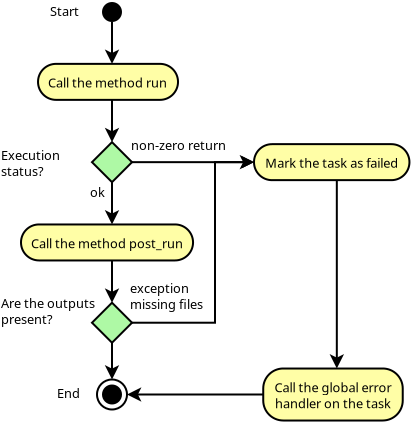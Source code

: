<?xml version="1.0" encoding="UTF-8"?>
<dia:diagram xmlns:dia="http://www.lysator.liu.se/~alla/dia/">
  <dia:layer name="Fondo" visible="true" active="true">
	<dia:object type="UML - State Term" version="0" id="O0">
	  <dia:attribute name="obj_pos">
		<dia:point val="14.95,1.45"/>
	  </dia:attribute>
	  <dia:attribute name="obj_bb">
		<dia:rectangle val="14.9,1.4;16,2.5"/>
	  </dia:attribute>
	  <dia:attribute name="meta">
		<dia:composite type="dict"/>
	  </dia:attribute>
	  <dia:attribute name="elem_corner">
		<dia:point val="14.95,1.45"/>
	  </dia:attribute>
	  <dia:attribute name="elem_width">
		<dia:real val="1"/>
	  </dia:attribute>
	  <dia:attribute name="elem_height">
		<dia:real val="1"/>
	  </dia:attribute>
	  <dia:attribute name="line_colour">
		<dia:color val="#000000"/>
	  </dia:attribute>
	  <dia:attribute name="fill_colour">
		<dia:color val="#ffffff"/>
	  </dia:attribute>
	  <dia:attribute name="is_final">
		<dia:boolean val="false"/>
	  </dia:attribute>
	</dia:object>
	<dia:object type="UML - State Term" version="0" id="O1">
	  <dia:attribute name="obj_pos">
		<dia:point val="14.7,20.325"/>
	  </dia:attribute>
	  <dia:attribute name="obj_bb">
		<dia:rectangle val="14.65,20.275;16.25,21.875"/>
	  </dia:attribute>
	  <dia:attribute name="meta">
		<dia:composite type="dict"/>
	  </dia:attribute>
	  <dia:attribute name="elem_corner">
		<dia:point val="14.7,20.325"/>
	  </dia:attribute>
	  <dia:attribute name="elem_width">
		<dia:real val="1.5"/>
	  </dia:attribute>
	  <dia:attribute name="elem_height">
		<dia:real val="1.5"/>
	  </dia:attribute>
	  <dia:attribute name="line_colour">
		<dia:color val="#000000"/>
	  </dia:attribute>
	  <dia:attribute name="fill_colour">
		<dia:color val="#ffffff"/>
	  </dia:attribute>
	  <dia:attribute name="is_final">
		<dia:boolean val="true"/>
	  </dia:attribute>
	</dia:object>
	<dia:object type="UML - Activity" version="0" id="O2">
	  <dia:attribute name="obj_pos">
		<dia:point val="11.751,4.543"/>
	  </dia:attribute>
	  <dia:attribute name="obj_bb">
		<dia:rectangle val="11.701,4.493;19.199,6.393"/>
	  </dia:attribute>
	  <dia:attribute name="meta">
		<dia:composite type="dict"/>
	  </dia:attribute>
	  <dia:attribute name="elem_corner">
		<dia:point val="11.751,4.543"/>
	  </dia:attribute>
	  <dia:attribute name="elem_width">
		<dia:real val="7.397"/>
	  </dia:attribute>
	  <dia:attribute name="elem_height">
		<dia:real val="1.8"/>
	  </dia:attribute>
	  <dia:attribute name="line_colour">
		<dia:color val="#000000"/>
	  </dia:attribute>
	  <dia:attribute name="fill_colour">
		<dia:color val="#fffea6"/>
	  </dia:attribute>
	  <dia:attribute name="text">
		<dia:composite type="text">
		  <dia:attribute name="string">
			<dia:string>#Call the method run#</dia:string>
		  </dia:attribute>
		  <dia:attribute name="font">
			<dia:font family="sans" style="0" name="Helvetica"/>
		  </dia:attribute>
		  <dia:attribute name="height">
			<dia:real val="0.8"/>
		  </dia:attribute>
		  <dia:attribute name="pos">
			<dia:point val="15.45,5.638"/>
		  </dia:attribute>
		  <dia:attribute name="color">
			<dia:color val="#000000"/>
		  </dia:attribute>
		  <dia:attribute name="alignment">
			<dia:enum val="1"/>
		  </dia:attribute>
		</dia:composite>
	  </dia:attribute>
	</dia:object>
	<dia:object type="UML - Branch" version="0" id="O3">
	  <dia:attribute name="obj_pos">
		<dia:point val="14.45,8.458"/>
	  </dia:attribute>
	  <dia:attribute name="obj_bb">
		<dia:rectangle val="14.379,8.387;16.521,10.528"/>
	  </dia:attribute>
	  <dia:attribute name="meta">
		<dia:composite type="dict"/>
	  </dia:attribute>
	  <dia:attribute name="elem_corner">
		<dia:point val="14.45,8.458"/>
	  </dia:attribute>
	  <dia:attribute name="elem_width">
		<dia:real val="2"/>
	  </dia:attribute>
	  <dia:attribute name="elem_height">
		<dia:real val="2"/>
	  </dia:attribute>
	  <dia:attribute name="line_colour">
		<dia:color val="#000000"/>
	  </dia:attribute>
	  <dia:attribute name="fill_colour">
		<dia:color val="#aef9a5"/>
	  </dia:attribute>
	</dia:object>
	<dia:object type="UML - Activity" version="0" id="O4">
	  <dia:attribute name="obj_pos">
		<dia:point val="22.55,8.558"/>
	  </dia:attribute>
	  <dia:attribute name="obj_bb">
		<dia:rectangle val="22.5,8.508;30.883,10.408"/>
	  </dia:attribute>
	  <dia:attribute name="meta">
		<dia:composite type="dict"/>
	  </dia:attribute>
	  <dia:attribute name="elem_corner">
		<dia:point val="22.55,8.558"/>
	  </dia:attribute>
	  <dia:attribute name="elem_width">
		<dia:real val="8.283"/>
	  </dia:attribute>
	  <dia:attribute name="elem_height">
		<dia:real val="1.8"/>
	  </dia:attribute>
	  <dia:attribute name="line_colour">
		<dia:color val="#000000"/>
	  </dia:attribute>
	  <dia:attribute name="fill_colour">
		<dia:color val="#fffea6"/>
	  </dia:attribute>
	  <dia:attribute name="text">
		<dia:composite type="text">
		  <dia:attribute name="string">
			<dia:string>#Mark the task as failed#</dia:string>
		  </dia:attribute>
		  <dia:attribute name="font">
			<dia:font family="sans" style="0" name="Helvetica"/>
		  </dia:attribute>
		  <dia:attribute name="height">
			<dia:real val="0.8"/>
		  </dia:attribute>
		  <dia:attribute name="pos">
			<dia:point val="26.691,9.653"/>
		  </dia:attribute>
		  <dia:attribute name="color">
			<dia:color val="#000000"/>
		  </dia:attribute>
		  <dia:attribute name="alignment">
			<dia:enum val="1"/>
		  </dia:attribute>
		</dia:composite>
	  </dia:attribute>
	</dia:object>
	<dia:object type="UML - Activity" version="0" id="O5">
	  <dia:attribute name="obj_pos">
		<dia:point val="23.012,19.775"/>
	  </dia:attribute>
	  <dia:attribute name="obj_bb">
		<dia:rectangle val="22.962,19.725;30.42,22.425"/>
	  </dia:attribute>
	  <dia:attribute name="meta">
		<dia:composite type="dict"/>
	  </dia:attribute>
	  <dia:attribute name="elem_corner">
		<dia:point val="23.012,19.775"/>
	  </dia:attribute>
	  <dia:attribute name="elem_width">
		<dia:real val="7.357"/>
	  </dia:attribute>
	  <dia:attribute name="elem_height">
		<dia:real val="2.6"/>
	  </dia:attribute>
	  <dia:attribute name="line_colour">
		<dia:color val="#000000"/>
	  </dia:attribute>
	  <dia:attribute name="fill_colour">
		<dia:color val="#fffea6"/>
	  </dia:attribute>
	  <dia:attribute name="text">
		<dia:composite type="text">
		  <dia:attribute name="string">
			<dia:string>#Call the global error
handler on the task#</dia:string>
		  </dia:attribute>
		  <dia:attribute name="font">
			<dia:font family="sans" style="0" name="Helvetica"/>
		  </dia:attribute>
		  <dia:attribute name="height">
			<dia:real val="0.8"/>
		  </dia:attribute>
		  <dia:attribute name="pos">
			<dia:point val="26.691,20.87"/>
		  </dia:attribute>
		  <dia:attribute name="color">
			<dia:color val="#000000"/>
		  </dia:attribute>
		  <dia:attribute name="alignment">
			<dia:enum val="1"/>
		  </dia:attribute>
		</dia:composite>
	  </dia:attribute>
	</dia:object>
	<dia:object type="UML - Activity" version="0" id="O6">
	  <dia:attribute name="obj_pos">
		<dia:point val="10.9,12.572"/>
	  </dia:attribute>
	  <dia:attribute name="obj_bb">
		<dia:rectangle val="10.85,12.522;20.05,14.422"/>
	  </dia:attribute>
	  <dia:attribute name="meta">
		<dia:composite type="dict"/>
	  </dia:attribute>
	  <dia:attribute name="elem_corner">
		<dia:point val="10.9,12.572"/>
	  </dia:attribute>
	  <dia:attribute name="elem_width">
		<dia:real val="9.1"/>
	  </dia:attribute>
	  <dia:attribute name="elem_height">
		<dia:real val="1.8"/>
	  </dia:attribute>
	  <dia:attribute name="line_colour">
		<dia:color val="#000000"/>
	  </dia:attribute>
	  <dia:attribute name="fill_colour">
		<dia:color val="#fffea6"/>
	  </dia:attribute>
	  <dia:attribute name="text">
		<dia:composite type="text">
		  <dia:attribute name="string">
			<dia:string>#Call the method post_run#</dia:string>
		  </dia:attribute>
		  <dia:attribute name="font">
			<dia:font family="sans" style="0" name="Helvetica"/>
		  </dia:attribute>
		  <dia:attribute name="height">
			<dia:real val="0.8"/>
		  </dia:attribute>
		  <dia:attribute name="pos">
			<dia:point val="15.45,13.667"/>
		  </dia:attribute>
		  <dia:attribute name="color">
			<dia:color val="#000000"/>
		  </dia:attribute>
		  <dia:attribute name="alignment">
			<dia:enum val="1"/>
		  </dia:attribute>
		</dia:composite>
	  </dia:attribute>
	</dia:object>
	<dia:object type="UML - Branch" version="0" id="O7">
	  <dia:attribute name="obj_pos">
		<dia:point val="14.45,16.486"/>
	  </dia:attribute>
	  <dia:attribute name="obj_bb">
		<dia:rectangle val="14.379,16.415;16.521,18.557"/>
	  </dia:attribute>
	  <dia:attribute name="meta">
		<dia:composite type="dict"/>
	  </dia:attribute>
	  <dia:attribute name="elem_corner">
		<dia:point val="14.45,16.486"/>
	  </dia:attribute>
	  <dia:attribute name="elem_width">
		<dia:real val="2"/>
	  </dia:attribute>
	  <dia:attribute name="elem_height">
		<dia:real val="2"/>
	  </dia:attribute>
	  <dia:attribute name="line_colour">
		<dia:color val="#000000"/>
	  </dia:attribute>
	  <dia:attribute name="fill_colour">
		<dia:color val="#aef9a5"/>
	  </dia:attribute>
	</dia:object>
	<dia:object type="UML - Transition" version="2" id="O8">
	  <dia:attribute name="obj_pos">
		<dia:point val="16.45,17.486"/>
	  </dia:attribute>
	  <dia:attribute name="obj_bb">
		<dia:rectangle val="16.4,8.958;22.6,17.986"/>
	  </dia:attribute>
	  <dia:attribute name="meta">
		<dia:composite type="dict"/>
	  </dia:attribute>
	  <dia:attribute name="orth_points">
		<dia:point val="16.45,17.486"/>
		<dia:point val="20.6,17.486"/>
		<dia:point val="20.6,9.458"/>
		<dia:point val="22.55,9.458"/>
	  </dia:attribute>
	  <dia:attribute name="orth_orient">
		<dia:enum val="0"/>
		<dia:enum val="1"/>
		<dia:enum val="0"/>
	  </dia:attribute>
	  <dia:attribute name="orth_autoroute">
		<dia:boolean val="false"/>
	  </dia:attribute>
	  <dia:attribute name="text_colour">
		<dia:color val="#000000"/>
	  </dia:attribute>
	  <dia:attribute name="line_colour">
		<dia:color val="#000000"/>
	  </dia:attribute>
	  <dia:attribute name="trigger">
		<dia:string>##</dia:string>
	  </dia:attribute>
	  <dia:attribute name="action">
		<dia:string>##</dia:string>
	  </dia:attribute>
	  <dia:attribute name="guard">
		<dia:string>##</dia:string>
	  </dia:attribute>
	  <dia:attribute name="trigger_text_pos">
		<dia:point val="16.7,16.347"/>
	  </dia:attribute>
	  <dia:attribute name="guard_text_pos">
		<dia:point val="16.7,17.347"/>
	  </dia:attribute>
	  <dia:attribute name="direction_inverted">
		<dia:boolean val="false"/>
	  </dia:attribute>
	  <dia:connections>
		<dia:connection handle="0" to="O7" connection="2"/>
		<dia:connection handle="1" to="O4" connection="3"/>
	  </dia:connections>
	</dia:object>
	<dia:object type="Standard - Text" version="1" id="O9">
	  <dia:attribute name="obj_pos">
		<dia:point val="16.4,8.85"/>
	  </dia:attribute>
	  <dia:attribute name="obj_bb">
		<dia:rectangle val="16.4,8.255;21.36,9.002"/>
	  </dia:attribute>
	  <dia:attribute name="text">
		<dia:composite type="text">
		  <dia:attribute name="string">
			<dia:string>#non-zero return#</dia:string>
		  </dia:attribute>
		  <dia:attribute name="font">
			<dia:font family="sans" style="0" name="Helvetica"/>
		  </dia:attribute>
		  <dia:attribute name="height">
			<dia:real val="0.8"/>
		  </dia:attribute>
		  <dia:attribute name="pos">
			<dia:point val="16.4,8.85"/>
		  </dia:attribute>
		  <dia:attribute name="color">
			<dia:color val="#000000"/>
		  </dia:attribute>
		  <dia:attribute name="alignment">
			<dia:enum val="0"/>
		  </dia:attribute>
		</dia:composite>
	  </dia:attribute>
	  <dia:attribute name="valign">
		<dia:enum val="3"/>
	  </dia:attribute>
	</dia:object>
	<dia:object type="Standard - Text" version="1" id="O10">
	  <dia:attribute name="obj_pos">
		<dia:point val="16.35,16"/>
	  </dia:attribute>
	  <dia:attribute name="obj_bb">
		<dia:rectangle val="16.35,15.405;20.315,16.953"/>
	  </dia:attribute>
	  <dia:attribute name="text">
		<dia:composite type="text">
		  <dia:attribute name="string">
			<dia:string>#exception
missing files#</dia:string>
		  </dia:attribute>
		  <dia:attribute name="font">
			<dia:font family="sans" style="0" name="Helvetica"/>
		  </dia:attribute>
		  <dia:attribute name="height">
			<dia:real val="0.8"/>
		  </dia:attribute>
		  <dia:attribute name="pos">
			<dia:point val="16.35,16"/>
		  </dia:attribute>
		  <dia:attribute name="color">
			<dia:color val="#000000"/>
		  </dia:attribute>
		  <dia:attribute name="alignment">
			<dia:enum val="0"/>
		  </dia:attribute>
		</dia:composite>
	  </dia:attribute>
	  <dia:attribute name="valign">
		<dia:enum val="3"/>
	  </dia:attribute>
	</dia:object>
	<dia:object type="Standard - Line" version="0" id="O11">
	  <dia:attribute name="obj_pos">
		<dia:point val="15.45,2.45"/>
	  </dia:attribute>
	  <dia:attribute name="obj_bb">
		<dia:rectangle val="15.088,2.4;15.812,4.655"/>
	  </dia:attribute>
	  <dia:attribute name="conn_endpoints">
		<dia:point val="15.45,2.45"/>
		<dia:point val="15.45,4.543"/>
	  </dia:attribute>
	  <dia:attribute name="numcp">
		<dia:int val="1"/>
	  </dia:attribute>
	  <dia:attribute name="end_arrow">
		<dia:enum val="22"/>
	  </dia:attribute>
	  <dia:attribute name="end_arrow_length">
		<dia:real val="0.5"/>
	  </dia:attribute>
	  <dia:attribute name="end_arrow_width">
		<dia:real val="0.5"/>
	  </dia:attribute>
	  <dia:connections>
		<dia:connection handle="0" to="O0" connection="6"/>
		<dia:connection handle="1" to="O2" connection="1"/>
	  </dia:connections>
	</dia:object>
	<dia:object type="Standard - Line" version="0" id="O12">
	  <dia:attribute name="obj_pos">
		<dia:point val="15.45,6.343"/>
	  </dia:attribute>
	  <dia:attribute name="obj_bb">
		<dia:rectangle val="15.088,6.293;15.812,8.569"/>
	  </dia:attribute>
	  <dia:attribute name="conn_endpoints">
		<dia:point val="15.45,6.343"/>
		<dia:point val="15.45,8.458"/>
	  </dia:attribute>
	  <dia:attribute name="numcp">
		<dia:int val="1"/>
	  </dia:attribute>
	  <dia:attribute name="end_arrow">
		<dia:enum val="22"/>
	  </dia:attribute>
	  <dia:attribute name="end_arrow_length">
		<dia:real val="0.5"/>
	  </dia:attribute>
	  <dia:attribute name="end_arrow_width">
		<dia:real val="0.5"/>
	  </dia:attribute>
	  <dia:connections>
		<dia:connection handle="0" to="O2" connection="6"/>
		<dia:connection handle="1" to="O3" connection="1"/>
	  </dia:connections>
	</dia:object>
	<dia:object type="Standard - Line" version="0" id="O13">
	  <dia:attribute name="obj_pos">
		<dia:point val="15.45,10.458"/>
	  </dia:attribute>
	  <dia:attribute name="obj_bb">
		<dia:rectangle val="15.088,10.408;15.812,12.684"/>
	  </dia:attribute>
	  <dia:attribute name="conn_endpoints">
		<dia:point val="15.45,10.458"/>
		<dia:point val="15.45,12.572"/>
	  </dia:attribute>
	  <dia:attribute name="numcp">
		<dia:int val="1"/>
	  </dia:attribute>
	  <dia:attribute name="end_arrow">
		<dia:enum val="22"/>
	  </dia:attribute>
	  <dia:attribute name="end_arrow_length">
		<dia:real val="0.5"/>
	  </dia:attribute>
	  <dia:attribute name="end_arrow_width">
		<dia:real val="0.5"/>
	  </dia:attribute>
	  <dia:connections>
		<dia:connection handle="0" to="O3" connection="3"/>
		<dia:connection handle="1" to="O6" connection="1"/>
	  </dia:connections>
	</dia:object>
	<dia:object type="Standard - Line" version="0" id="O14">
	  <dia:attribute name="obj_pos">
		<dia:point val="15.45,14.372"/>
	  </dia:attribute>
	  <dia:attribute name="obj_bb">
		<dia:rectangle val="15.088,14.322;15.812,16.598"/>
	  </dia:attribute>
	  <dia:attribute name="conn_endpoints">
		<dia:point val="15.45,14.372"/>
		<dia:point val="15.45,16.486"/>
	  </dia:attribute>
	  <dia:attribute name="numcp">
		<dia:int val="1"/>
	  </dia:attribute>
	  <dia:attribute name="end_arrow">
		<dia:enum val="22"/>
	  </dia:attribute>
	  <dia:attribute name="end_arrow_length">
		<dia:real val="0.5"/>
	  </dia:attribute>
	  <dia:attribute name="end_arrow_width">
		<dia:real val="0.5"/>
	  </dia:attribute>
	  <dia:connections>
		<dia:connection handle="0" to="O6" connection="6"/>
		<dia:connection handle="1" to="O7" connection="1"/>
	  </dia:connections>
	</dia:object>
	<dia:object type="Standard - Line" version="0" id="O15">
	  <dia:attribute name="obj_pos">
		<dia:point val="15.45,18.486"/>
	  </dia:attribute>
	  <dia:attribute name="obj_bb">
		<dia:rectangle val="15.088,18.436;15.812,20.437"/>
	  </dia:attribute>
	  <dia:attribute name="conn_endpoints">
		<dia:point val="15.45,18.486"/>
		<dia:point val="15.45,20.325"/>
	  </dia:attribute>
	  <dia:attribute name="numcp">
		<dia:int val="1"/>
	  </dia:attribute>
	  <dia:attribute name="end_arrow">
		<dia:enum val="22"/>
	  </dia:attribute>
	  <dia:attribute name="end_arrow_length">
		<dia:real val="0.5"/>
	  </dia:attribute>
	  <dia:attribute name="end_arrow_width">
		<dia:real val="0.5"/>
	  </dia:attribute>
	  <dia:connections>
		<dia:connection handle="0" to="O7" connection="3"/>
		<dia:connection handle="1" to="O1" connection="1"/>
	  </dia:connections>
	</dia:object>
	<dia:object type="Standard - Line" version="0" id="O16">
	  <dia:attribute name="obj_pos">
		<dia:point val="16.45,9.458"/>
	  </dia:attribute>
	  <dia:attribute name="obj_bb">
		<dia:rectangle val="16.4,9.096;22.662,9.819"/>
	  </dia:attribute>
	  <dia:attribute name="conn_endpoints">
		<dia:point val="16.45,9.458"/>
		<dia:point val="22.55,9.458"/>
	  </dia:attribute>
	  <dia:attribute name="numcp">
		<dia:int val="1"/>
	  </dia:attribute>
	  <dia:attribute name="end_arrow">
		<dia:enum val="22"/>
	  </dia:attribute>
	  <dia:attribute name="end_arrow_length">
		<dia:real val="0.5"/>
	  </dia:attribute>
	  <dia:attribute name="end_arrow_width">
		<dia:real val="0.5"/>
	  </dia:attribute>
	  <dia:connections>
		<dia:connection handle="0" to="O3" connection="2"/>
		<dia:connection handle="1" to="O4" connection="3"/>
	  </dia:connections>
	</dia:object>
	<dia:object type="Standard - Line" version="0" id="O17">
	  <dia:attribute name="obj_pos">
		<dia:point val="26.691,10.358"/>
	  </dia:attribute>
	  <dia:attribute name="obj_bb">
		<dia:rectangle val="26.329,10.308;27.053,19.887"/>
	  </dia:attribute>
	  <dia:attribute name="conn_endpoints">
		<dia:point val="26.691,10.358"/>
		<dia:point val="26.691,19.775"/>
	  </dia:attribute>
	  <dia:attribute name="numcp">
		<dia:int val="1"/>
	  </dia:attribute>
	  <dia:attribute name="end_arrow">
		<dia:enum val="22"/>
	  </dia:attribute>
	  <dia:attribute name="end_arrow_length">
		<dia:real val="0.5"/>
	  </dia:attribute>
	  <dia:attribute name="end_arrow_width">
		<dia:real val="0.5"/>
	  </dia:attribute>
	  <dia:connections>
		<dia:connection handle="0" to="O4" connection="6"/>
		<dia:connection handle="1" to="O5" connection="1"/>
	  </dia:connections>
	</dia:object>
	<dia:object type="Standard - Line" version="0" id="O18">
	  <dia:attribute name="obj_pos">
		<dia:point val="23.012,21.075"/>
	  </dia:attribute>
	  <dia:attribute name="obj_bb">
		<dia:rectangle val="16.088,20.713;23.062,21.437"/>
	  </dia:attribute>
	  <dia:attribute name="conn_endpoints">
		<dia:point val="23.012,21.075"/>
		<dia:point val="16.2,21.075"/>
	  </dia:attribute>
	  <dia:attribute name="numcp">
		<dia:int val="1"/>
	  </dia:attribute>
	  <dia:attribute name="end_arrow">
		<dia:enum val="22"/>
	  </dia:attribute>
	  <dia:attribute name="end_arrow_length">
		<dia:real val="0.5"/>
	  </dia:attribute>
	  <dia:attribute name="end_arrow_width">
		<dia:real val="0.5"/>
	  </dia:attribute>
	  <dia:connections>
		<dia:connection handle="0" to="O5" connection="3"/>
		<dia:connection handle="1" to="O1" connection="4"/>
	  </dia:connections>
	</dia:object>
	<dia:object type="Standard - Text" version="1" id="O19">
	  <dia:attribute name="obj_pos">
		<dia:point val="9.9,16.75"/>
	  </dia:attribute>
	  <dia:attribute name="obj_bb">
		<dia:rectangle val="9.9,16.155;14.877,17.703"/>
	  </dia:attribute>
	  <dia:attribute name="text">
		<dia:composite type="text">
		  <dia:attribute name="string">
			<dia:string>#Are the outputs
present?#</dia:string>
		  </dia:attribute>
		  <dia:attribute name="font">
			<dia:font family="sans" style="0" name="Helvetica"/>
		  </dia:attribute>
		  <dia:attribute name="height">
			<dia:real val="0.8"/>
		  </dia:attribute>
		  <dia:attribute name="pos">
			<dia:point val="9.9,16.75"/>
		  </dia:attribute>
		  <dia:attribute name="color">
			<dia:color val="#000000"/>
		  </dia:attribute>
		  <dia:attribute name="alignment">
			<dia:enum val="0"/>
		  </dia:attribute>
		</dia:composite>
	  </dia:attribute>
	  <dia:attribute name="valign">
		<dia:enum val="3"/>
	  </dia:attribute>
	</dia:object>
	<dia:object type="Standard - Text" version="1" id="O20">
	  <dia:attribute name="obj_pos">
		<dia:point val="9.9,9.35"/>
	  </dia:attribute>
	  <dia:attribute name="obj_bb">
		<dia:rectangle val="9.9,8.755;13.043,10.303"/>
	  </dia:attribute>
	  <dia:attribute name="text">
		<dia:composite type="text">
		  <dia:attribute name="string">
			<dia:string>#Execution
status?#</dia:string>
		  </dia:attribute>
		  <dia:attribute name="font">
			<dia:font family="sans" style="0" name="Helvetica"/>
		  </dia:attribute>
		  <dia:attribute name="height">
			<dia:real val="0.8"/>
		  </dia:attribute>
		  <dia:attribute name="pos">
			<dia:point val="9.9,9.35"/>
		  </dia:attribute>
		  <dia:attribute name="color">
			<dia:color val="#000000"/>
		  </dia:attribute>
		  <dia:attribute name="alignment">
			<dia:enum val="0"/>
		  </dia:attribute>
		</dia:composite>
	  </dia:attribute>
	  <dia:attribute name="valign">
		<dia:enum val="3"/>
	  </dia:attribute>
	</dia:object>
	<dia:object type="Standard - Text" version="1" id="O21">
	  <dia:attribute name="obj_pos">
		<dia:point val="14.35,11.2"/>
	  </dia:attribute>
	  <dia:attribute name="obj_bb">
		<dia:rectangle val="14.35,10.605;15.113,11.352"/>
	  </dia:attribute>
	  <dia:attribute name="text">
		<dia:composite type="text">
		  <dia:attribute name="string">
			<dia:string>#ok#</dia:string>
		  </dia:attribute>
		  <dia:attribute name="font">
			<dia:font family="sans" style="0" name="Helvetica"/>
		  </dia:attribute>
		  <dia:attribute name="height">
			<dia:real val="0.8"/>
		  </dia:attribute>
		  <dia:attribute name="pos">
			<dia:point val="14.35,11.2"/>
		  </dia:attribute>
		  <dia:attribute name="color">
			<dia:color val="#000000"/>
		  </dia:attribute>
		  <dia:attribute name="alignment">
			<dia:enum val="0"/>
		  </dia:attribute>
		</dia:composite>
	  </dia:attribute>
	  <dia:attribute name="valign">
		<dia:enum val="3"/>
	  </dia:attribute>
	</dia:object>
	<dia:object type="Standard - Text" version="1" id="O22">
	  <dia:attribute name="obj_pos">
		<dia:point val="12.35,2.15"/>
	  </dia:attribute>
	  <dia:attribute name="obj_bb">
		<dia:rectangle val="12.35,1.555;13.912,2.303"/>
	  </dia:attribute>
	  <dia:attribute name="text">
		<dia:composite type="text">
		  <dia:attribute name="string">
			<dia:string>#Start#</dia:string>
		  </dia:attribute>
		  <dia:attribute name="font">
			<dia:font family="sans" style="0" name="Helvetica"/>
		  </dia:attribute>
		  <dia:attribute name="height">
			<dia:real val="0.8"/>
		  </dia:attribute>
		  <dia:attribute name="pos">
			<dia:point val="12.35,2.15"/>
		  </dia:attribute>
		  <dia:attribute name="color">
			<dia:color val="#000000"/>
		  </dia:attribute>
		  <dia:attribute name="alignment">
			<dia:enum val="0"/>
		  </dia:attribute>
		</dia:composite>
	  </dia:attribute>
	  <dia:attribute name="valign">
		<dia:enum val="3"/>
	  </dia:attribute>
	</dia:object>
	<dia:object type="Standard - Text" version="1" id="O23">
	  <dia:attribute name="obj_pos">
		<dia:point val="12.7,21.25"/>
	  </dia:attribute>
	  <dia:attribute name="obj_bb">
		<dia:rectangle val="12.7,20.655;13.918,21.402"/>
	  </dia:attribute>
	  <dia:attribute name="text">
		<dia:composite type="text">
		  <dia:attribute name="string">
			<dia:string>#End#</dia:string>
		  </dia:attribute>
		  <dia:attribute name="font">
			<dia:font family="sans" style="0" name="Helvetica"/>
		  </dia:attribute>
		  <dia:attribute name="height">
			<dia:real val="0.8"/>
		  </dia:attribute>
		  <dia:attribute name="pos">
			<dia:point val="12.7,21.25"/>
		  </dia:attribute>
		  <dia:attribute name="color">
			<dia:color val="#000000"/>
		  </dia:attribute>
		  <dia:attribute name="alignment">
			<dia:enum val="0"/>
		  </dia:attribute>
		</dia:composite>
	  </dia:attribute>
	  <dia:attribute name="valign">
		<dia:enum val="3"/>
	  </dia:attribute>
	</dia:object>
  </dia:layer>
</dia:diagram>
